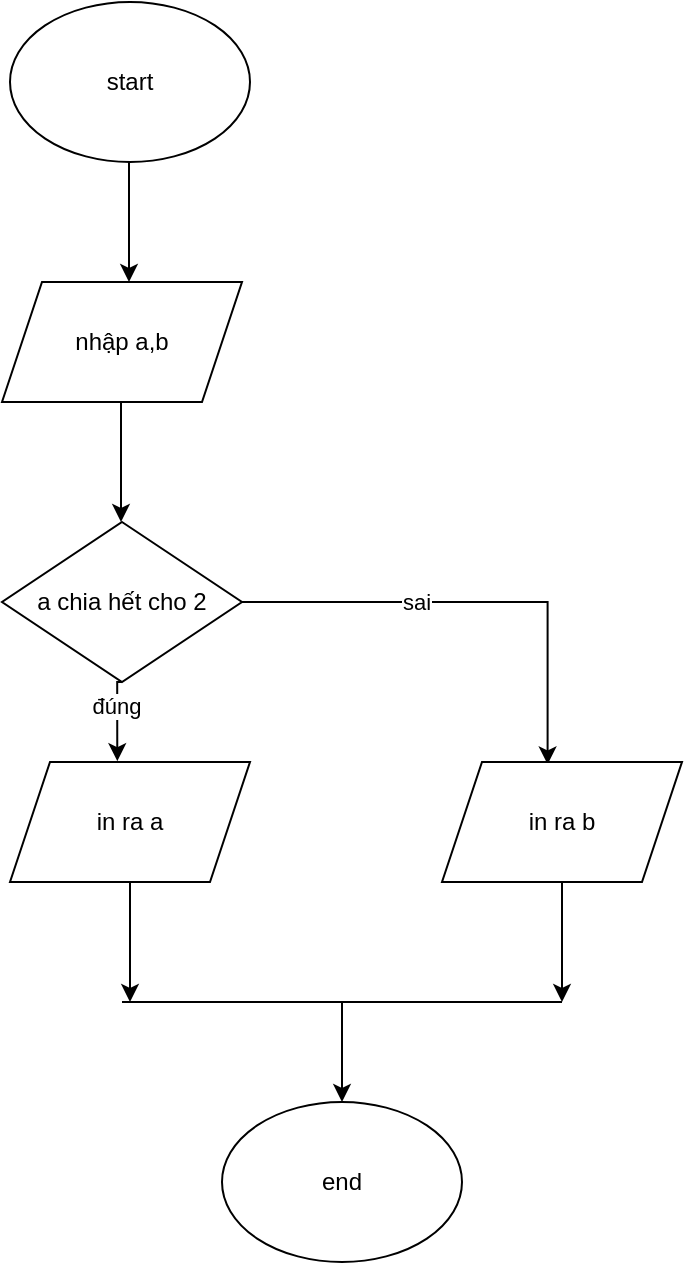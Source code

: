 <mxfile version="24.8.6">
  <diagram name="Trang-1" id="jvdDg_W7Zs60CHXyXTPT">
    <mxGraphModel dx="1006" dy="567" grid="1" gridSize="10" guides="1" tooltips="1" connect="1" arrows="1" fold="1" page="1" pageScale="1" pageWidth="827" pageHeight="1169" math="0" shadow="0">
      <root>
        <mxCell id="0" />
        <mxCell id="1" parent="0" />
        <mxCell id="GTLcnFxdJ-Q7TqkqC7Wu-1" value="start" style="ellipse;whiteSpace=wrap;html=1;" vertex="1" parent="1">
          <mxGeometry x="294" y="20" width="120" height="80" as="geometry" />
        </mxCell>
        <mxCell id="GTLcnFxdJ-Q7TqkqC7Wu-2" value="" style="endArrow=classic;html=1;rounded=0;" edge="1" parent="1">
          <mxGeometry width="50" height="50" relative="1" as="geometry">
            <mxPoint x="353.5" y="100" as="sourcePoint" />
            <mxPoint x="353.5" y="160" as="targetPoint" />
          </mxGeometry>
        </mxCell>
        <mxCell id="GTLcnFxdJ-Q7TqkqC7Wu-3" value="" style="endArrow=classic;html=1;rounded=0;" edge="1" parent="1">
          <mxGeometry width="50" height="50" relative="1" as="geometry">
            <mxPoint x="349.5" y="220" as="sourcePoint" />
            <mxPoint x="349.5" y="280" as="targetPoint" />
          </mxGeometry>
        </mxCell>
        <mxCell id="GTLcnFxdJ-Q7TqkqC7Wu-9" value="nhập a,b" style="shape=parallelogram;perimeter=parallelogramPerimeter;whiteSpace=wrap;html=1;fixedSize=1;" vertex="1" parent="1">
          <mxGeometry x="290" y="160" width="120" height="60" as="geometry" />
        </mxCell>
        <mxCell id="GTLcnFxdJ-Q7TqkqC7Wu-15" style="edgeStyle=orthogonalEdgeStyle;rounded=0;orthogonalLoop=1;jettySize=auto;html=1;entryX=0.44;entryY=0.02;entryDx=0;entryDy=0;entryPerimeter=0;" edge="1" parent="1" source="GTLcnFxdJ-Q7TqkqC7Wu-10" target="GTLcnFxdJ-Q7TqkqC7Wu-13">
          <mxGeometry relative="1" as="geometry">
            <mxPoint x="570" y="320" as="targetPoint" />
          </mxGeometry>
        </mxCell>
        <mxCell id="GTLcnFxdJ-Q7TqkqC7Wu-16" value="sai" style="edgeLabel;html=1;align=center;verticalAlign=middle;resizable=0;points=[];" vertex="1" connectable="0" parent="GTLcnFxdJ-Q7TqkqC7Wu-15">
          <mxGeometry x="-0.262" relative="1" as="geometry">
            <mxPoint as="offset" />
          </mxGeometry>
        </mxCell>
        <mxCell id="GTLcnFxdJ-Q7TqkqC7Wu-10" value="a chia hết cho 2" style="rhombus;whiteSpace=wrap;html=1;" vertex="1" parent="1">
          <mxGeometry x="290" y="280" width="120" height="80" as="geometry" />
        </mxCell>
        <mxCell id="GTLcnFxdJ-Q7TqkqC7Wu-18" style="edgeStyle=orthogonalEdgeStyle;rounded=0;orthogonalLoop=1;jettySize=auto;html=1;" edge="1" parent="1" source="GTLcnFxdJ-Q7TqkqC7Wu-12">
          <mxGeometry relative="1" as="geometry">
            <mxPoint x="354" y="520" as="targetPoint" />
          </mxGeometry>
        </mxCell>
        <mxCell id="GTLcnFxdJ-Q7TqkqC7Wu-12" value="in ra a" style="shape=parallelogram;perimeter=parallelogramPerimeter;whiteSpace=wrap;html=1;fixedSize=1;" vertex="1" parent="1">
          <mxGeometry x="294" y="400" width="120" height="60" as="geometry" />
        </mxCell>
        <mxCell id="GTLcnFxdJ-Q7TqkqC7Wu-19" style="edgeStyle=orthogonalEdgeStyle;rounded=0;orthogonalLoop=1;jettySize=auto;html=1;" edge="1" parent="1" source="GTLcnFxdJ-Q7TqkqC7Wu-13">
          <mxGeometry relative="1" as="geometry">
            <mxPoint x="570" y="520" as="targetPoint" />
          </mxGeometry>
        </mxCell>
        <mxCell id="GTLcnFxdJ-Q7TqkqC7Wu-13" value="in ra b" style="shape=parallelogram;perimeter=parallelogramPerimeter;whiteSpace=wrap;html=1;fixedSize=1;" vertex="1" parent="1">
          <mxGeometry x="510" y="400" width="120" height="60" as="geometry" />
        </mxCell>
        <mxCell id="GTLcnFxdJ-Q7TqkqC7Wu-14" style="edgeStyle=orthogonalEdgeStyle;rounded=0;orthogonalLoop=1;jettySize=auto;html=1;exitX=0.5;exitY=1;exitDx=0;exitDy=0;entryX=0.447;entryY=-0.007;entryDx=0;entryDy=0;entryPerimeter=0;" edge="1" parent="1" source="GTLcnFxdJ-Q7TqkqC7Wu-10" target="GTLcnFxdJ-Q7TqkqC7Wu-12">
          <mxGeometry relative="1" as="geometry" />
        </mxCell>
        <mxCell id="GTLcnFxdJ-Q7TqkqC7Wu-17" value="đúng" style="edgeLabel;html=1;align=center;verticalAlign=middle;resizable=0;points=[];" vertex="1" connectable="0" parent="GTLcnFxdJ-Q7TqkqC7Wu-14">
          <mxGeometry x="-0.333" y="-1" relative="1" as="geometry">
            <mxPoint as="offset" />
          </mxGeometry>
        </mxCell>
        <mxCell id="GTLcnFxdJ-Q7TqkqC7Wu-26" value="" style="endArrow=none;html=1;rounded=0;" edge="1" parent="1">
          <mxGeometry width="50" height="50" relative="1" as="geometry">
            <mxPoint x="350" y="520" as="sourcePoint" />
            <mxPoint x="570" y="520" as="targetPoint" />
          </mxGeometry>
        </mxCell>
        <mxCell id="GTLcnFxdJ-Q7TqkqC7Wu-27" value="" style="endArrow=classic;html=1;rounded=0;" edge="1" parent="1" target="GTLcnFxdJ-Q7TqkqC7Wu-28">
          <mxGeometry width="50" height="50" relative="1" as="geometry">
            <mxPoint x="460" y="520" as="sourcePoint" />
            <mxPoint x="460" y="570" as="targetPoint" />
          </mxGeometry>
        </mxCell>
        <mxCell id="GTLcnFxdJ-Q7TqkqC7Wu-28" value="end" style="ellipse;whiteSpace=wrap;html=1;" vertex="1" parent="1">
          <mxGeometry x="400" y="570" width="120" height="80" as="geometry" />
        </mxCell>
      </root>
    </mxGraphModel>
  </diagram>
</mxfile>
